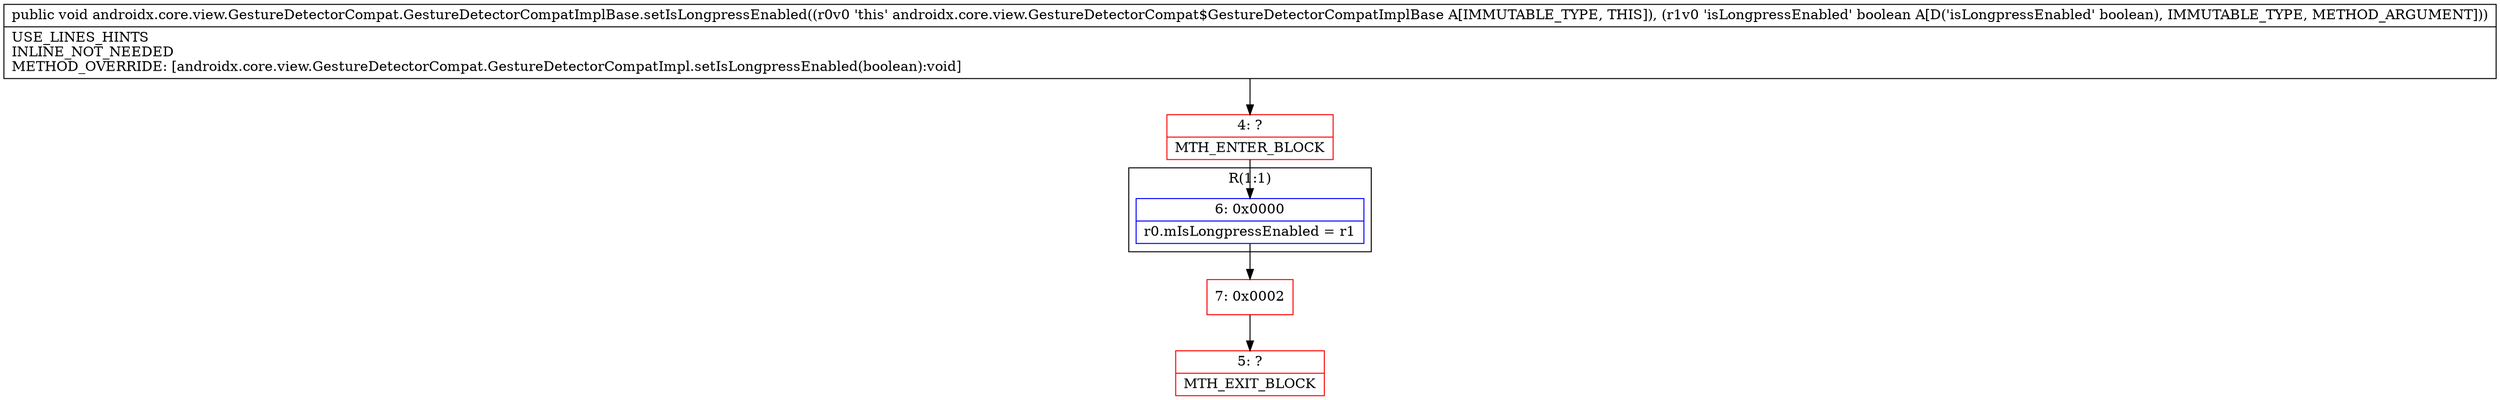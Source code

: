 digraph "CFG forandroidx.core.view.GestureDetectorCompat.GestureDetectorCompatImplBase.setIsLongpressEnabled(Z)V" {
subgraph cluster_Region_1071561093 {
label = "R(1:1)";
node [shape=record,color=blue];
Node_6 [shape=record,label="{6\:\ 0x0000|r0.mIsLongpressEnabled = r1\l}"];
}
Node_4 [shape=record,color=red,label="{4\:\ ?|MTH_ENTER_BLOCK\l}"];
Node_7 [shape=record,color=red,label="{7\:\ 0x0002}"];
Node_5 [shape=record,color=red,label="{5\:\ ?|MTH_EXIT_BLOCK\l}"];
MethodNode[shape=record,label="{public void androidx.core.view.GestureDetectorCompat.GestureDetectorCompatImplBase.setIsLongpressEnabled((r0v0 'this' androidx.core.view.GestureDetectorCompat$GestureDetectorCompatImplBase A[IMMUTABLE_TYPE, THIS]), (r1v0 'isLongpressEnabled' boolean A[D('isLongpressEnabled' boolean), IMMUTABLE_TYPE, METHOD_ARGUMENT]))  | USE_LINES_HINTS\lINLINE_NOT_NEEDED\lMETHOD_OVERRIDE: [androidx.core.view.GestureDetectorCompat.GestureDetectorCompatImpl.setIsLongpressEnabled(boolean):void]\l}"];
MethodNode -> Node_4;Node_6 -> Node_7;
Node_4 -> Node_6;
Node_7 -> Node_5;
}

